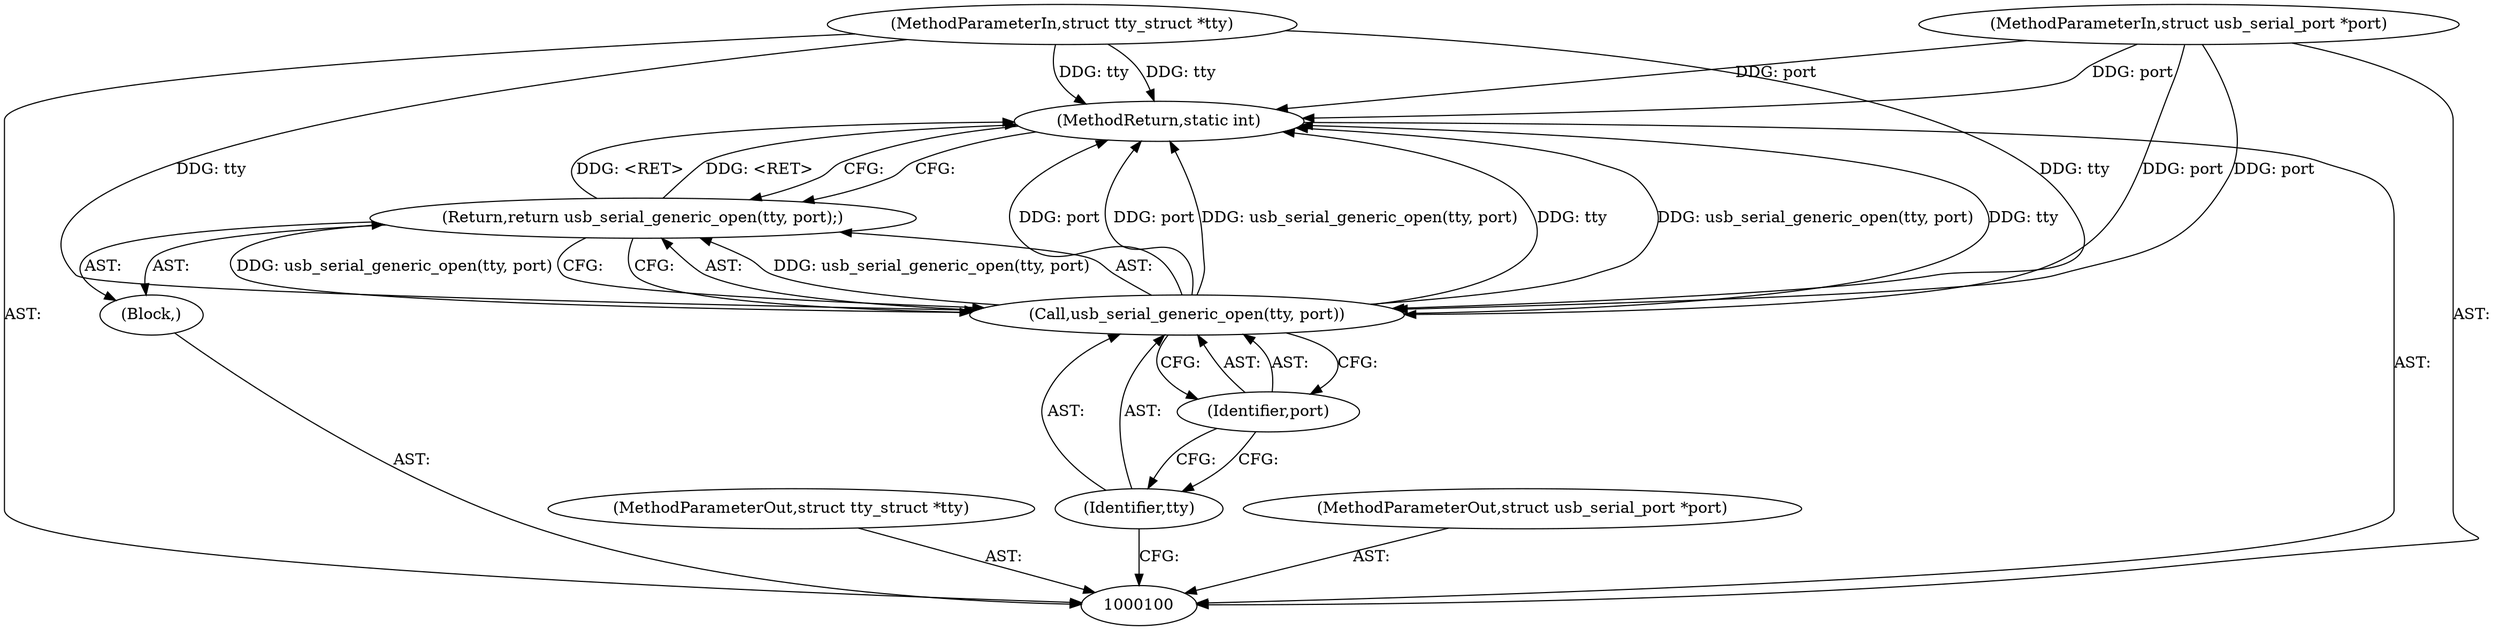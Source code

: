 digraph "0_linux_30572418b445d85fcfe6c8fe84c947d2606767d8" {
"1000108" [label="(MethodReturn,static int)"];
"1000101" [label="(MethodParameterIn,struct tty_struct *tty)"];
"1000119" [label="(MethodParameterOut,struct tty_struct *tty)"];
"1000102" [label="(MethodParameterIn,struct usb_serial_port *port)"];
"1000120" [label="(MethodParameterOut,struct usb_serial_port *port)"];
"1000103" [label="(Block,)"];
"1000104" [label="(Return,return usb_serial_generic_open(tty, port);)"];
"1000106" [label="(Identifier,tty)"];
"1000107" [label="(Identifier,port)"];
"1000105" [label="(Call,usb_serial_generic_open(tty, port))"];
"1000108" -> "1000100"  [label="AST: "];
"1000108" -> "1000104"  [label="CFG: "];
"1000105" -> "1000108"  [label="DDG: port"];
"1000105" -> "1000108"  [label="DDG: usb_serial_generic_open(tty, port)"];
"1000105" -> "1000108"  [label="DDG: tty"];
"1000102" -> "1000108"  [label="DDG: port"];
"1000101" -> "1000108"  [label="DDG: tty"];
"1000104" -> "1000108"  [label="DDG: <RET>"];
"1000101" -> "1000100"  [label="AST: "];
"1000101" -> "1000108"  [label="DDG: tty"];
"1000101" -> "1000105"  [label="DDG: tty"];
"1000119" -> "1000100"  [label="AST: "];
"1000102" -> "1000100"  [label="AST: "];
"1000102" -> "1000108"  [label="DDG: port"];
"1000102" -> "1000105"  [label="DDG: port"];
"1000120" -> "1000100"  [label="AST: "];
"1000103" -> "1000100"  [label="AST: "];
"1000104" -> "1000103"  [label="AST: "];
"1000104" -> "1000103"  [label="AST: "];
"1000104" -> "1000105"  [label="CFG: "];
"1000105" -> "1000104"  [label="AST: "];
"1000108" -> "1000104"  [label="CFG: "];
"1000104" -> "1000108"  [label="DDG: <RET>"];
"1000105" -> "1000104"  [label="DDG: usb_serial_generic_open(tty, port)"];
"1000106" -> "1000105"  [label="AST: "];
"1000106" -> "1000100"  [label="CFG: "];
"1000107" -> "1000106"  [label="CFG: "];
"1000107" -> "1000105"  [label="AST: "];
"1000107" -> "1000106"  [label="CFG: "];
"1000105" -> "1000107"  [label="CFG: "];
"1000105" -> "1000104"  [label="AST: "];
"1000105" -> "1000107"  [label="CFG: "];
"1000106" -> "1000105"  [label="AST: "];
"1000107" -> "1000105"  [label="AST: "];
"1000104" -> "1000105"  [label="CFG: "];
"1000105" -> "1000108"  [label="DDG: port"];
"1000105" -> "1000108"  [label="DDG: usb_serial_generic_open(tty, port)"];
"1000105" -> "1000108"  [label="DDG: tty"];
"1000105" -> "1000104"  [label="DDG: usb_serial_generic_open(tty, port)"];
"1000101" -> "1000105"  [label="DDG: tty"];
"1000102" -> "1000105"  [label="DDG: port"];
}
